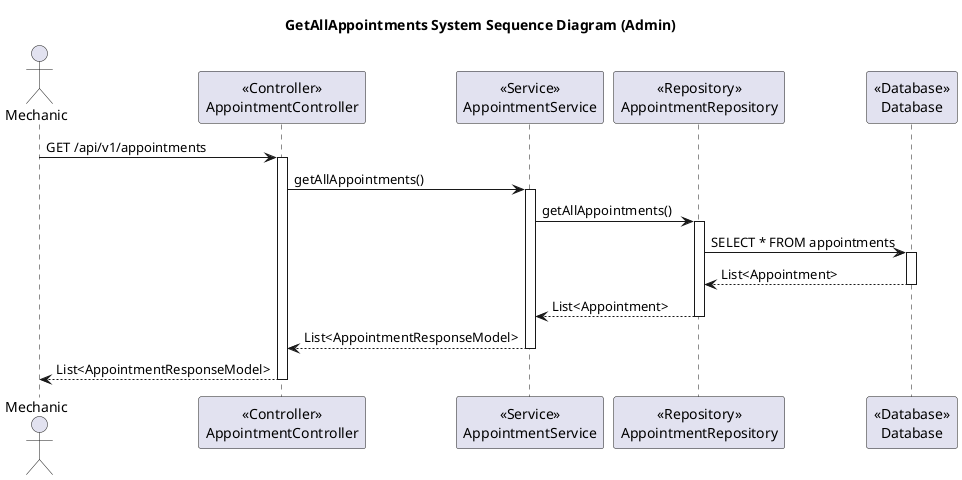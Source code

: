 @startuml

title GetAllAppointments System Sequence Diagram (Admin)

actor Mechanic

participant AppointmentController as "<<Controller>>\nAppointmentController"
participant AppointmentService as "<<Service>>\nAppointmentService"
participant AppointmentRepository as "<<Repository>>\nAppointmentRepository"
participant Database as "<<Database>>\nDatabase"

Mechanic -> AppointmentController: GET /api/v1/appointments
activate AppointmentController

AppointmentController -> AppointmentService: getAllAppointments()
activate AppointmentService

AppointmentService -> AppointmentRepository: getAllAppointments()
activate AppointmentRepository

AppointmentRepository -> Database: SELECT * FROM appointments
activate Database

Database --> AppointmentRepository: List<Appointment>
deactivate Database

AppointmentRepository --> AppointmentService: List<Appointment>
deactivate AppointmentRepository

AppointmentService --> AppointmentController: List<AppointmentResponseModel>
deactivate AppointmentService

AppointmentController --> Mechanic: List<AppointmentResponseModel>
deactivate AppointmentController
@enduml
